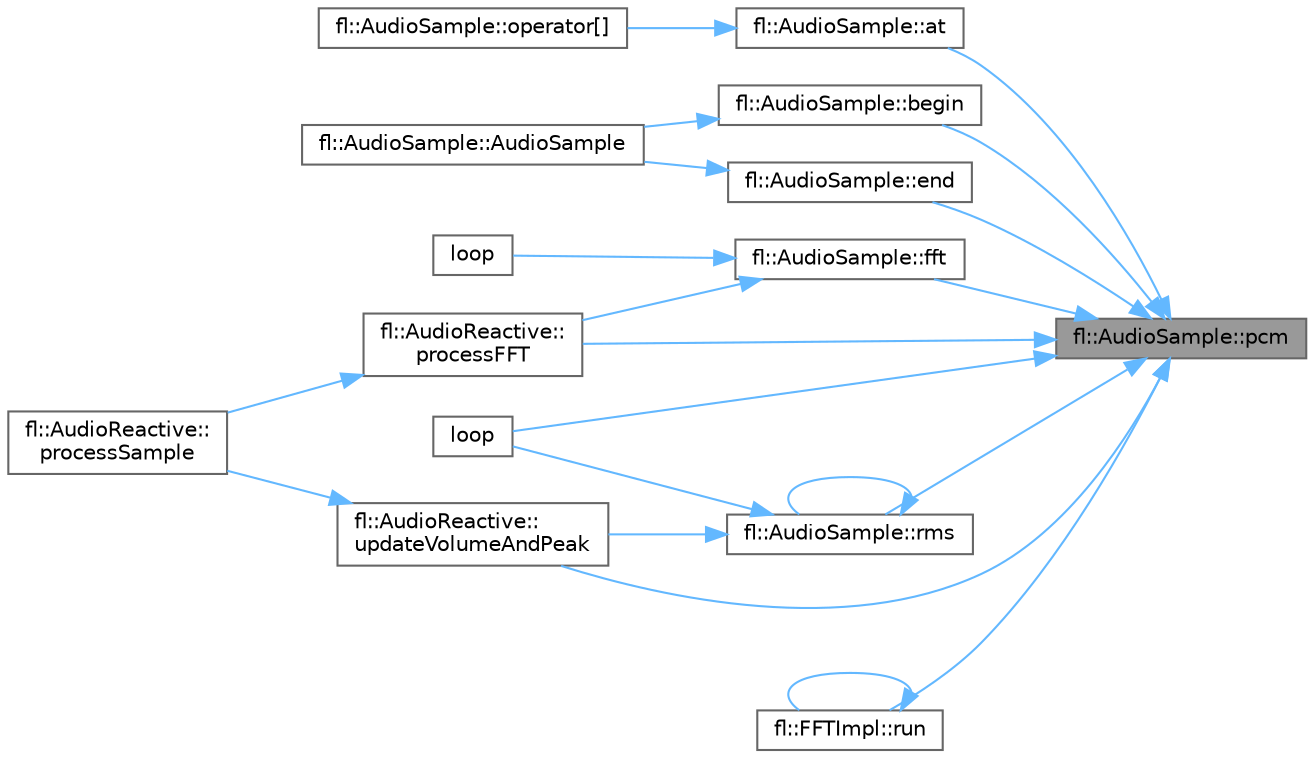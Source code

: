 digraph "fl::AudioSample::pcm"
{
 // INTERACTIVE_SVG=YES
 // LATEX_PDF_SIZE
  bgcolor="transparent";
  edge [fontname=Helvetica,fontsize=10,labelfontname=Helvetica,labelfontsize=10];
  node [fontname=Helvetica,fontsize=10,shape=box,height=0.2,width=0.4];
  rankdir="RL";
  Node1 [id="Node000001",label="fl::AudioSample::pcm",height=0.2,width=0.4,color="gray40", fillcolor="grey60", style="filled", fontcolor="black",tooltip=" "];
  Node1 -> Node2 [id="edge1_Node000001_Node000002",dir="back",color="steelblue1",style="solid",tooltip=" "];
  Node2 [id="Node000002",label="fl::AudioSample::at",height=0.2,width=0.4,color="grey40", fillcolor="white", style="filled",URL="$d0/de1/classfl_1_1_audio_sample_adc21d19aefdc8ae51d1bf8d415f83a86.html#adc21d19aefdc8ae51d1bf8d415f83a86",tooltip=" "];
  Node2 -> Node3 [id="edge2_Node000002_Node000003",dir="back",color="steelblue1",style="solid",tooltip=" "];
  Node3 [id="Node000003",label="fl::AudioSample::operator[]",height=0.2,width=0.4,color="grey40", fillcolor="white", style="filled",URL="$d0/de1/classfl_1_1_audio_sample_a9f47bd0402dbf509103306eb193a2b71.html#a9f47bd0402dbf509103306eb193a2b71",tooltip=" "];
  Node1 -> Node4 [id="edge3_Node000001_Node000004",dir="back",color="steelblue1",style="solid",tooltip=" "];
  Node4 [id="Node000004",label="fl::AudioSample::begin",height=0.2,width=0.4,color="grey40", fillcolor="white", style="filled",URL="$d0/de1/classfl_1_1_audio_sample_ae63e6b3ed29f693c0f46d55b8af625cf.html#ae63e6b3ed29f693c0f46d55b8af625cf",tooltip=" "];
  Node4 -> Node5 [id="edge4_Node000004_Node000005",dir="back",color="steelblue1",style="solid",tooltip=" "];
  Node5 [id="Node000005",label="fl::AudioSample::AudioSample",height=0.2,width=0.4,color="grey40", fillcolor="white", style="filled",URL="$d0/de1/classfl_1_1_audio_sample_ab067aa94aded71afb3205a4e33edc5d3.html#ab067aa94aded71afb3205a4e33edc5d3",tooltip=" "];
  Node1 -> Node6 [id="edge5_Node000001_Node000006",dir="back",color="steelblue1",style="solid",tooltip=" "];
  Node6 [id="Node000006",label="fl::AudioSample::end",height=0.2,width=0.4,color="grey40", fillcolor="white", style="filled",URL="$d0/de1/classfl_1_1_audio_sample_aecba596d2b89cbfad2a7786e6715445c.html#aecba596d2b89cbfad2a7786e6715445c",tooltip=" "];
  Node6 -> Node5 [id="edge6_Node000006_Node000005",dir="back",color="steelblue1",style="solid",tooltip=" "];
  Node1 -> Node7 [id="edge7_Node000001_Node000007",dir="back",color="steelblue1",style="solid",tooltip=" "];
  Node7 [id="Node000007",label="fl::AudioSample::fft",height=0.2,width=0.4,color="grey40", fillcolor="white", style="filled",URL="$d0/de1/classfl_1_1_audio_sample_aa07d9fc1f757039c453a67dd030fcfd9.html#aa07d9fc1f757039c453a67dd030fcfd9",tooltip=" "];
  Node7 -> Node8 [id="edge8_Node000007_Node000008",dir="back",color="steelblue1",style="solid",tooltip=" "];
  Node8 [id="Node000008",label="loop",height=0.2,width=0.4,color="grey40", fillcolor="white", style="filled",URL="$da/dc7/advanced_8h_afe461d27b9c48d5921c00d521181f12f.html#afe461d27b9c48d5921c00d521181f12f",tooltip=" "];
  Node7 -> Node9 [id="edge9_Node000007_Node000009",dir="back",color="steelblue1",style="solid",tooltip=" "];
  Node9 [id="Node000009",label="fl::AudioReactive::\lprocessFFT",height=0.2,width=0.4,color="grey40", fillcolor="white", style="filled",URL="$d3/d40/classfl_1_1_audio_reactive_a2fb8e16dd8530e5872d6f457683fe697.html#a2fb8e16dd8530e5872d6f457683fe697",tooltip=" "];
  Node9 -> Node10 [id="edge10_Node000009_Node000010",dir="back",color="steelblue1",style="solid",tooltip=" "];
  Node10 [id="Node000010",label="fl::AudioReactive::\lprocessSample",height=0.2,width=0.4,color="grey40", fillcolor="white", style="filled",URL="$d3/d40/classfl_1_1_audio_reactive_af5d11059f30ab27a6ad49570e3cd9fb3.html#af5d11059f30ab27a6ad49570e3cd9fb3",tooltip=" "];
  Node1 -> Node11 [id="edge11_Node000001_Node000011",dir="back",color="steelblue1",style="solid",tooltip=" "];
  Node11 [id="Node000011",label="loop",height=0.2,width=0.4,color="grey40", fillcolor="white", style="filled",URL="$d8/dce/_audio_input_8h_afe461d27b9c48d5921c00d521181f12f.html#afe461d27b9c48d5921c00d521181f12f",tooltip=" "];
  Node1 -> Node9 [id="edge12_Node000001_Node000009",dir="back",color="steelblue1",style="solid",tooltip=" "];
  Node1 -> Node12 [id="edge13_Node000001_Node000012",dir="back",color="steelblue1",style="solid",tooltip=" "];
  Node12 [id="Node000012",label="fl::AudioSample::rms",height=0.2,width=0.4,color="grey40", fillcolor="white", style="filled",URL="$d0/de1/classfl_1_1_audio_sample_aad106b78fa799d9dbf91f0be71ced341.html#aad106b78fa799d9dbf91f0be71ced341",tooltip=" "];
  Node12 -> Node11 [id="edge14_Node000012_Node000011",dir="back",color="steelblue1",style="solid",tooltip=" "];
  Node12 -> Node12 [id="edge15_Node000012_Node000012",dir="back",color="steelblue1",style="solid",tooltip=" "];
  Node12 -> Node13 [id="edge16_Node000012_Node000013",dir="back",color="steelblue1",style="solid",tooltip=" "];
  Node13 [id="Node000013",label="fl::AudioReactive::\lupdateVolumeAndPeak",height=0.2,width=0.4,color="grey40", fillcolor="white", style="filled",URL="$d3/d40/classfl_1_1_audio_reactive_a7284a7527968daabb94441f3ce61a191.html#a7284a7527968daabb94441f3ce61a191",tooltip=" "];
  Node13 -> Node10 [id="edge17_Node000013_Node000010",dir="back",color="steelblue1",style="solid",tooltip=" "];
  Node1 -> Node14 [id="edge18_Node000001_Node000014",dir="back",color="steelblue1",style="solid",tooltip=" "];
  Node14 [id="Node000014",label="fl::FFTImpl::run",height=0.2,width=0.4,color="grey40", fillcolor="white", style="filled",URL="$de/d9d/classfl_1_1_f_f_t_impl_a2cf1798382987b6b0dd6aee368d957d8.html#a2cf1798382987b6b0dd6aee368d957d8",tooltip=" "];
  Node14 -> Node14 [id="edge19_Node000014_Node000014",dir="back",color="steelblue1",style="solid",tooltip=" "];
  Node1 -> Node13 [id="edge20_Node000001_Node000013",dir="back",color="steelblue1",style="solid",tooltip=" "];
}
